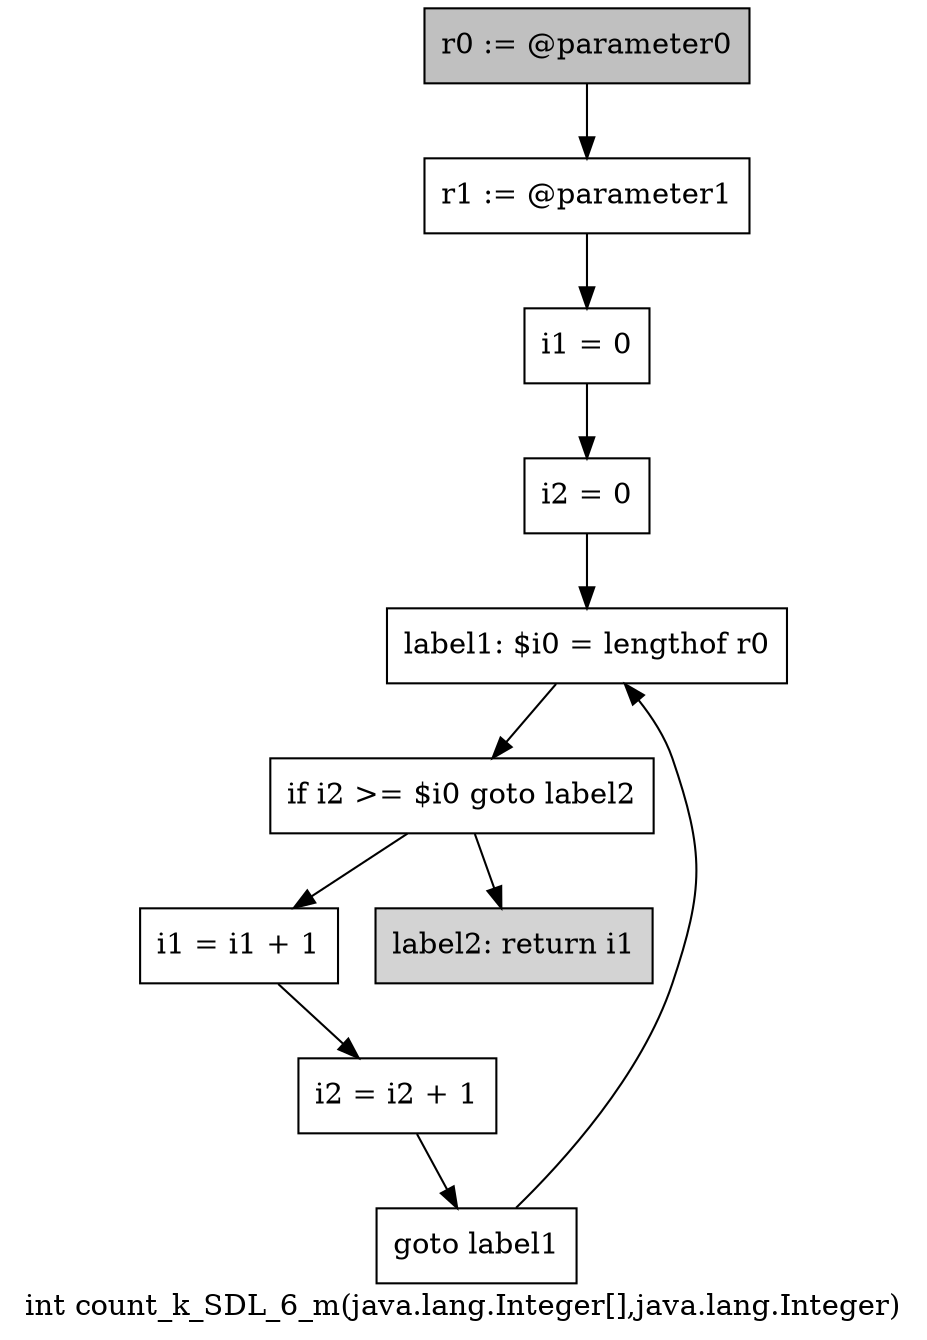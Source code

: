 digraph "int count_k_SDL_6_m(java.lang.Integer[],java.lang.Integer)" {
    label="int count_k_SDL_6_m(java.lang.Integer[],java.lang.Integer)";
    node [shape=box];
    "0" [style=filled,fillcolor=gray,label="r0 := @parameter0",];
    "1" [label="r1 := @parameter1",];
    "0"->"1";
    "2" [label="i1 = 0",];
    "1"->"2";
    "3" [label="i2 = 0",];
    "2"->"3";
    "4" [label="label1: $i0 = lengthof r0",];
    "3"->"4";
    "5" [label="if i2 >= $i0 goto label2",];
    "4"->"5";
    "6" [label="i1 = i1 + 1",];
    "5"->"6";
    "9" [style=filled,fillcolor=lightgray,label="label2: return i1",];
    "5"->"9";
    "7" [label="i2 = i2 + 1",];
    "6"->"7";
    "8" [label="goto label1",];
    "7"->"8";
    "8"->"4";
}
